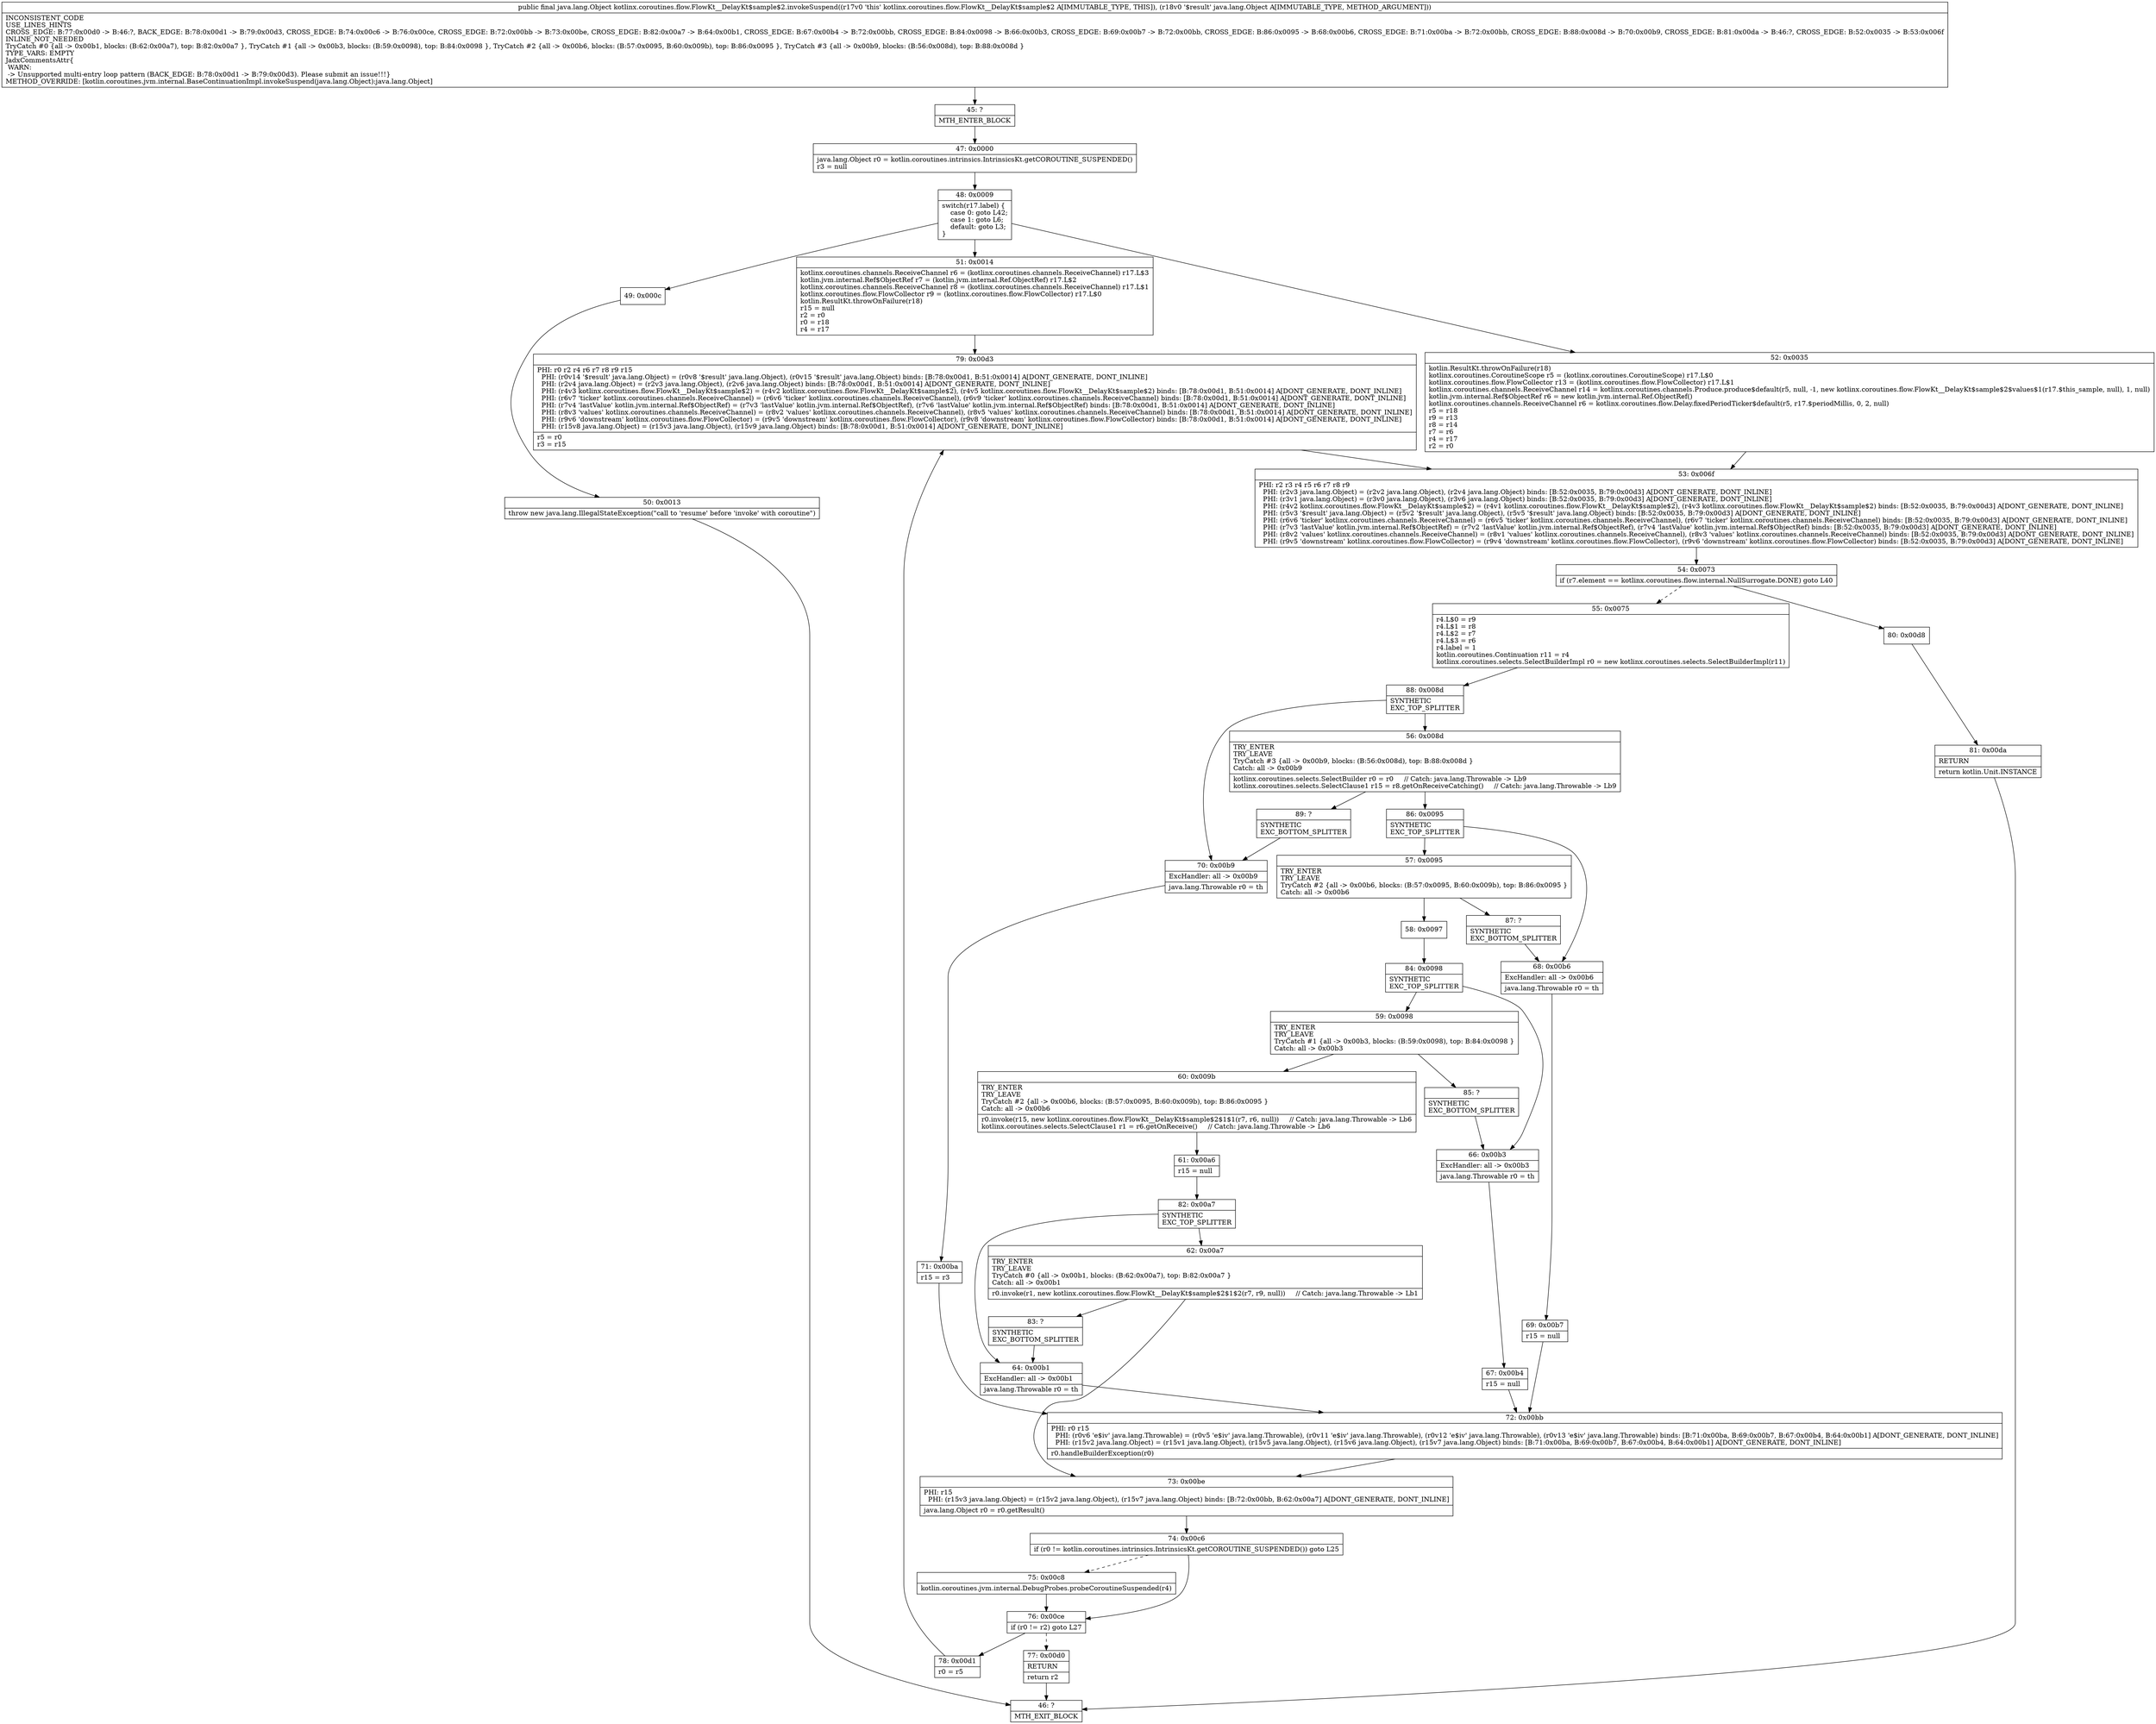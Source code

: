 digraph "CFG forkotlinx.coroutines.flow.FlowKt__DelayKt$sample$2.invokeSuspend(Ljava\/lang\/Object;)Ljava\/lang\/Object;" {
Node_45 [shape=record,label="{45\:\ ?|MTH_ENTER_BLOCK\l}"];
Node_47 [shape=record,label="{47\:\ 0x0000|java.lang.Object r0 = kotlin.coroutines.intrinsics.IntrinsicsKt.getCOROUTINE_SUSPENDED()\lr3 = null\l}"];
Node_48 [shape=record,label="{48\:\ 0x0009|switch(r17.label) \{\l    case 0: goto L42;\l    case 1: goto L6;\l    default: goto L3;\l\}\l}"];
Node_49 [shape=record,label="{49\:\ 0x000c}"];
Node_50 [shape=record,label="{50\:\ 0x0013|throw new java.lang.IllegalStateException(\"call to 'resume' before 'invoke' with coroutine\")\l}"];
Node_46 [shape=record,label="{46\:\ ?|MTH_EXIT_BLOCK\l}"];
Node_51 [shape=record,label="{51\:\ 0x0014|kotlinx.coroutines.channels.ReceiveChannel r6 = (kotlinx.coroutines.channels.ReceiveChannel) r17.L$3\lkotlin.jvm.internal.Ref$ObjectRef r7 = (kotlin.jvm.internal.Ref.ObjectRef) r17.L$2\lkotlinx.coroutines.channels.ReceiveChannel r8 = (kotlinx.coroutines.channels.ReceiveChannel) r17.L$1\lkotlinx.coroutines.flow.FlowCollector r9 = (kotlinx.coroutines.flow.FlowCollector) r17.L$0\lkotlin.ResultKt.throwOnFailure(r18)\lr15 = null\lr2 = r0\lr0 = r18\lr4 = r17\l}"];
Node_79 [shape=record,label="{79\:\ 0x00d3|PHI: r0 r2 r4 r6 r7 r8 r9 r15 \l  PHI: (r0v14 '$result' java.lang.Object) = (r0v8 '$result' java.lang.Object), (r0v15 '$result' java.lang.Object) binds: [B:78:0x00d1, B:51:0x0014] A[DONT_GENERATE, DONT_INLINE]\l  PHI: (r2v4 java.lang.Object) = (r2v3 java.lang.Object), (r2v6 java.lang.Object) binds: [B:78:0x00d1, B:51:0x0014] A[DONT_GENERATE, DONT_INLINE]\l  PHI: (r4v3 kotlinx.coroutines.flow.FlowKt__DelayKt$sample$2) = (r4v2 kotlinx.coroutines.flow.FlowKt__DelayKt$sample$2), (r4v5 kotlinx.coroutines.flow.FlowKt__DelayKt$sample$2) binds: [B:78:0x00d1, B:51:0x0014] A[DONT_GENERATE, DONT_INLINE]\l  PHI: (r6v7 'ticker' kotlinx.coroutines.channels.ReceiveChannel) = (r6v6 'ticker' kotlinx.coroutines.channels.ReceiveChannel), (r6v9 'ticker' kotlinx.coroutines.channels.ReceiveChannel) binds: [B:78:0x00d1, B:51:0x0014] A[DONT_GENERATE, DONT_INLINE]\l  PHI: (r7v4 'lastValue' kotlin.jvm.internal.Ref$ObjectRef) = (r7v3 'lastValue' kotlin.jvm.internal.Ref$ObjectRef), (r7v6 'lastValue' kotlin.jvm.internal.Ref$ObjectRef) binds: [B:78:0x00d1, B:51:0x0014] A[DONT_GENERATE, DONT_INLINE]\l  PHI: (r8v3 'values' kotlinx.coroutines.channels.ReceiveChannel) = (r8v2 'values' kotlinx.coroutines.channels.ReceiveChannel), (r8v5 'values' kotlinx.coroutines.channels.ReceiveChannel) binds: [B:78:0x00d1, B:51:0x0014] A[DONT_GENERATE, DONT_INLINE]\l  PHI: (r9v6 'downstream' kotlinx.coroutines.flow.FlowCollector) = (r9v5 'downstream' kotlinx.coroutines.flow.FlowCollector), (r9v8 'downstream' kotlinx.coroutines.flow.FlowCollector) binds: [B:78:0x00d1, B:51:0x0014] A[DONT_GENERATE, DONT_INLINE]\l  PHI: (r15v8 java.lang.Object) = (r15v3 java.lang.Object), (r15v9 java.lang.Object) binds: [B:78:0x00d1, B:51:0x0014] A[DONT_GENERATE, DONT_INLINE]\l|r5 = r0\lr3 = r15\l}"];
Node_53 [shape=record,label="{53\:\ 0x006f|PHI: r2 r3 r4 r5 r6 r7 r8 r9 \l  PHI: (r2v3 java.lang.Object) = (r2v2 java.lang.Object), (r2v4 java.lang.Object) binds: [B:52:0x0035, B:79:0x00d3] A[DONT_GENERATE, DONT_INLINE]\l  PHI: (r3v1 java.lang.Object) = (r3v0 java.lang.Object), (r3v6 java.lang.Object) binds: [B:52:0x0035, B:79:0x00d3] A[DONT_GENERATE, DONT_INLINE]\l  PHI: (r4v2 kotlinx.coroutines.flow.FlowKt__DelayKt$sample$2) = (r4v1 kotlinx.coroutines.flow.FlowKt__DelayKt$sample$2), (r4v3 kotlinx.coroutines.flow.FlowKt__DelayKt$sample$2) binds: [B:52:0x0035, B:79:0x00d3] A[DONT_GENERATE, DONT_INLINE]\l  PHI: (r5v3 '$result' java.lang.Object) = (r5v2 '$result' java.lang.Object), (r5v5 '$result' java.lang.Object) binds: [B:52:0x0035, B:79:0x00d3] A[DONT_GENERATE, DONT_INLINE]\l  PHI: (r6v6 'ticker' kotlinx.coroutines.channels.ReceiveChannel) = (r6v5 'ticker' kotlinx.coroutines.channels.ReceiveChannel), (r6v7 'ticker' kotlinx.coroutines.channels.ReceiveChannel) binds: [B:52:0x0035, B:79:0x00d3] A[DONT_GENERATE, DONT_INLINE]\l  PHI: (r7v3 'lastValue' kotlin.jvm.internal.Ref$ObjectRef) = (r7v2 'lastValue' kotlin.jvm.internal.Ref$ObjectRef), (r7v4 'lastValue' kotlin.jvm.internal.Ref$ObjectRef) binds: [B:52:0x0035, B:79:0x00d3] A[DONT_GENERATE, DONT_INLINE]\l  PHI: (r8v2 'values' kotlinx.coroutines.channels.ReceiveChannel) = (r8v1 'values' kotlinx.coroutines.channels.ReceiveChannel), (r8v3 'values' kotlinx.coroutines.channels.ReceiveChannel) binds: [B:52:0x0035, B:79:0x00d3] A[DONT_GENERATE, DONT_INLINE]\l  PHI: (r9v5 'downstream' kotlinx.coroutines.flow.FlowCollector) = (r9v4 'downstream' kotlinx.coroutines.flow.FlowCollector), (r9v6 'downstream' kotlinx.coroutines.flow.FlowCollector) binds: [B:52:0x0035, B:79:0x00d3] A[DONT_GENERATE, DONT_INLINE]\l}"];
Node_54 [shape=record,label="{54\:\ 0x0073|if (r7.element == kotlinx.coroutines.flow.internal.NullSurrogate.DONE) goto L40\l}"];
Node_55 [shape=record,label="{55\:\ 0x0075|r4.L$0 = r9\lr4.L$1 = r8\lr4.L$2 = r7\lr4.L$3 = r6\lr4.label = 1\lkotlin.coroutines.Continuation r11 = r4\lkotlinx.coroutines.selects.SelectBuilderImpl r0 = new kotlinx.coroutines.selects.SelectBuilderImpl(r11)\l}"];
Node_88 [shape=record,label="{88\:\ 0x008d|SYNTHETIC\lEXC_TOP_SPLITTER\l}"];
Node_56 [shape=record,label="{56\:\ 0x008d|TRY_ENTER\lTRY_LEAVE\lTryCatch #3 \{all \-\> 0x00b9, blocks: (B:56:0x008d), top: B:88:0x008d \}\lCatch: all \-\> 0x00b9\l|kotlinx.coroutines.selects.SelectBuilder r0 = r0     \/\/ Catch: java.lang.Throwable \-\> Lb9\lkotlinx.coroutines.selects.SelectClause1 r15 = r8.getOnReceiveCatching()     \/\/ Catch: java.lang.Throwable \-\> Lb9\l}"];
Node_86 [shape=record,label="{86\:\ 0x0095|SYNTHETIC\lEXC_TOP_SPLITTER\l}"];
Node_57 [shape=record,label="{57\:\ 0x0095|TRY_ENTER\lTRY_LEAVE\lTryCatch #2 \{all \-\> 0x00b6, blocks: (B:57:0x0095, B:60:0x009b), top: B:86:0x0095 \}\lCatch: all \-\> 0x00b6\l}"];
Node_58 [shape=record,label="{58\:\ 0x0097}"];
Node_84 [shape=record,label="{84\:\ 0x0098|SYNTHETIC\lEXC_TOP_SPLITTER\l}"];
Node_59 [shape=record,label="{59\:\ 0x0098|TRY_ENTER\lTRY_LEAVE\lTryCatch #1 \{all \-\> 0x00b3, blocks: (B:59:0x0098), top: B:84:0x0098 \}\lCatch: all \-\> 0x00b3\l}"];
Node_60 [shape=record,label="{60\:\ 0x009b|TRY_ENTER\lTRY_LEAVE\lTryCatch #2 \{all \-\> 0x00b6, blocks: (B:57:0x0095, B:60:0x009b), top: B:86:0x0095 \}\lCatch: all \-\> 0x00b6\l|r0.invoke(r15, new kotlinx.coroutines.flow.FlowKt__DelayKt$sample$2$1$1(r7, r6, null))     \/\/ Catch: java.lang.Throwable \-\> Lb6\lkotlinx.coroutines.selects.SelectClause1 r1 = r6.getOnReceive()     \/\/ Catch: java.lang.Throwable \-\> Lb6\l}"];
Node_61 [shape=record,label="{61\:\ 0x00a6|r15 = null\l}"];
Node_82 [shape=record,label="{82\:\ 0x00a7|SYNTHETIC\lEXC_TOP_SPLITTER\l}"];
Node_62 [shape=record,label="{62\:\ 0x00a7|TRY_ENTER\lTRY_LEAVE\lTryCatch #0 \{all \-\> 0x00b1, blocks: (B:62:0x00a7), top: B:82:0x00a7 \}\lCatch: all \-\> 0x00b1\l|r0.invoke(r1, new kotlinx.coroutines.flow.FlowKt__DelayKt$sample$2$1$2(r7, r9, null))     \/\/ Catch: java.lang.Throwable \-\> Lb1\l}"];
Node_73 [shape=record,label="{73\:\ 0x00be|PHI: r15 \l  PHI: (r15v3 java.lang.Object) = (r15v2 java.lang.Object), (r15v7 java.lang.Object) binds: [B:72:0x00bb, B:62:0x00a7] A[DONT_GENERATE, DONT_INLINE]\l|java.lang.Object r0 = r0.getResult()\l}"];
Node_74 [shape=record,label="{74\:\ 0x00c6|if (r0 != kotlin.coroutines.intrinsics.IntrinsicsKt.getCOROUTINE_SUSPENDED()) goto L25\l}"];
Node_75 [shape=record,label="{75\:\ 0x00c8|kotlin.coroutines.jvm.internal.DebugProbes.probeCoroutineSuspended(r4)\l}"];
Node_76 [shape=record,label="{76\:\ 0x00ce|if (r0 != r2) goto L27\l}"];
Node_77 [shape=record,label="{77\:\ 0x00d0|RETURN\l|return r2\l}"];
Node_78 [shape=record,label="{78\:\ 0x00d1|r0 = r5\l}"];
Node_83 [shape=record,label="{83\:\ ?|SYNTHETIC\lEXC_BOTTOM_SPLITTER\l}"];
Node_64 [shape=record,label="{64\:\ 0x00b1|ExcHandler: all \-\> 0x00b1\l|java.lang.Throwable r0 = th\l}"];
Node_72 [shape=record,label="{72\:\ 0x00bb|PHI: r0 r15 \l  PHI: (r0v6 'e$iv' java.lang.Throwable) = (r0v5 'e$iv' java.lang.Throwable), (r0v11 'e$iv' java.lang.Throwable), (r0v12 'e$iv' java.lang.Throwable), (r0v13 'e$iv' java.lang.Throwable) binds: [B:71:0x00ba, B:69:0x00b7, B:67:0x00b4, B:64:0x00b1] A[DONT_GENERATE, DONT_INLINE]\l  PHI: (r15v2 java.lang.Object) = (r15v1 java.lang.Object), (r15v5 java.lang.Object), (r15v6 java.lang.Object), (r15v7 java.lang.Object) binds: [B:71:0x00ba, B:69:0x00b7, B:67:0x00b4, B:64:0x00b1] A[DONT_GENERATE, DONT_INLINE]\l|r0.handleBuilderException(r0)\l}"];
Node_85 [shape=record,label="{85\:\ ?|SYNTHETIC\lEXC_BOTTOM_SPLITTER\l}"];
Node_66 [shape=record,label="{66\:\ 0x00b3|ExcHandler: all \-\> 0x00b3\l|java.lang.Throwable r0 = th\l}"];
Node_67 [shape=record,label="{67\:\ 0x00b4|r15 = null\l}"];
Node_87 [shape=record,label="{87\:\ ?|SYNTHETIC\lEXC_BOTTOM_SPLITTER\l}"];
Node_68 [shape=record,label="{68\:\ 0x00b6|ExcHandler: all \-\> 0x00b6\l|java.lang.Throwable r0 = th\l}"];
Node_69 [shape=record,label="{69\:\ 0x00b7|r15 = null\l}"];
Node_89 [shape=record,label="{89\:\ ?|SYNTHETIC\lEXC_BOTTOM_SPLITTER\l}"];
Node_70 [shape=record,label="{70\:\ 0x00b9|ExcHandler: all \-\> 0x00b9\l|java.lang.Throwable r0 = th\l}"];
Node_71 [shape=record,label="{71\:\ 0x00ba|r15 = r3\l}"];
Node_80 [shape=record,label="{80\:\ 0x00d8}"];
Node_81 [shape=record,label="{81\:\ 0x00da|RETURN\l|return kotlin.Unit.INSTANCE\l}"];
Node_52 [shape=record,label="{52\:\ 0x0035|kotlin.ResultKt.throwOnFailure(r18)\lkotlinx.coroutines.CoroutineScope r5 = (kotlinx.coroutines.CoroutineScope) r17.L$0\lkotlinx.coroutines.flow.FlowCollector r13 = (kotlinx.coroutines.flow.FlowCollector) r17.L$1\lkotlinx.coroutines.channels.ReceiveChannel r14 = kotlinx.coroutines.channels.Produce.produce$default(r5, null, \-1, new kotlinx.coroutines.flow.FlowKt__DelayKt$sample$2$values$1(r17.$this_sample, null), 1, null)\lkotlin.jvm.internal.Ref$ObjectRef r6 = new kotlin.jvm.internal.Ref.ObjectRef()\lkotlinx.coroutines.channels.ReceiveChannel r6 = kotlinx.coroutines.flow.Delay.fixedPeriodTicker$default(r5, r17.$periodMillis, 0, 2, null)\lr5 = r18\lr9 = r13\lr8 = r14\lr7 = r6\lr4 = r17\lr2 = r0\l}"];
MethodNode[shape=record,label="{public final java.lang.Object kotlinx.coroutines.flow.FlowKt__DelayKt$sample$2.invokeSuspend((r17v0 'this' kotlinx.coroutines.flow.FlowKt__DelayKt$sample$2 A[IMMUTABLE_TYPE, THIS]), (r18v0 '$result' java.lang.Object A[IMMUTABLE_TYPE, METHOD_ARGUMENT]))  | INCONSISTENT_CODE\lUSE_LINES_HINTS\lCROSS_EDGE: B:77:0x00d0 \-\> B:46:?, BACK_EDGE: B:78:0x00d1 \-\> B:79:0x00d3, CROSS_EDGE: B:74:0x00c6 \-\> B:76:0x00ce, CROSS_EDGE: B:72:0x00bb \-\> B:73:0x00be, CROSS_EDGE: B:82:0x00a7 \-\> B:64:0x00b1, CROSS_EDGE: B:67:0x00b4 \-\> B:72:0x00bb, CROSS_EDGE: B:84:0x0098 \-\> B:66:0x00b3, CROSS_EDGE: B:69:0x00b7 \-\> B:72:0x00bb, CROSS_EDGE: B:86:0x0095 \-\> B:68:0x00b6, CROSS_EDGE: B:71:0x00ba \-\> B:72:0x00bb, CROSS_EDGE: B:88:0x008d \-\> B:70:0x00b9, CROSS_EDGE: B:81:0x00da \-\> B:46:?, CROSS_EDGE: B:52:0x0035 \-\> B:53:0x006f\lINLINE_NOT_NEEDED\lTryCatch #0 \{all \-\> 0x00b1, blocks: (B:62:0x00a7), top: B:82:0x00a7 \}, TryCatch #1 \{all \-\> 0x00b3, blocks: (B:59:0x0098), top: B:84:0x0098 \}, TryCatch #2 \{all \-\> 0x00b6, blocks: (B:57:0x0095, B:60:0x009b), top: B:86:0x0095 \}, TryCatch #3 \{all \-\> 0x00b9, blocks: (B:56:0x008d), top: B:88:0x008d \}\lTYPE_VARS: EMPTY\lJadxCommentsAttr\{\l WARN: \l \-\> Unsupported multi\-entry loop pattern (BACK_EDGE: B:78:0x00d1 \-\> B:79:0x00d3). Please submit an issue!!!\}\lMETHOD_OVERRIDE: [kotlin.coroutines.jvm.internal.BaseContinuationImpl.invokeSuspend(java.lang.Object):java.lang.Object]\l}"];
MethodNode -> Node_45;Node_45 -> Node_47;
Node_47 -> Node_48;
Node_48 -> Node_49;
Node_48 -> Node_51;
Node_48 -> Node_52;
Node_49 -> Node_50;
Node_50 -> Node_46;
Node_51 -> Node_79;
Node_79 -> Node_53;
Node_53 -> Node_54;
Node_54 -> Node_55[style=dashed];
Node_54 -> Node_80;
Node_55 -> Node_88;
Node_88 -> Node_56;
Node_88 -> Node_70;
Node_56 -> Node_86;
Node_56 -> Node_89;
Node_86 -> Node_57;
Node_86 -> Node_68;
Node_57 -> Node_58;
Node_57 -> Node_87;
Node_58 -> Node_84;
Node_84 -> Node_59;
Node_84 -> Node_66;
Node_59 -> Node_60;
Node_59 -> Node_85;
Node_60 -> Node_61;
Node_61 -> Node_82;
Node_82 -> Node_62;
Node_82 -> Node_64;
Node_62 -> Node_73;
Node_62 -> Node_83;
Node_73 -> Node_74;
Node_74 -> Node_75[style=dashed];
Node_74 -> Node_76;
Node_75 -> Node_76;
Node_76 -> Node_77[style=dashed];
Node_76 -> Node_78;
Node_77 -> Node_46;
Node_78 -> Node_79;
Node_83 -> Node_64;
Node_64 -> Node_72;
Node_72 -> Node_73;
Node_85 -> Node_66;
Node_66 -> Node_67;
Node_67 -> Node_72;
Node_87 -> Node_68;
Node_68 -> Node_69;
Node_69 -> Node_72;
Node_89 -> Node_70;
Node_70 -> Node_71;
Node_71 -> Node_72;
Node_80 -> Node_81;
Node_81 -> Node_46;
Node_52 -> Node_53;
}

